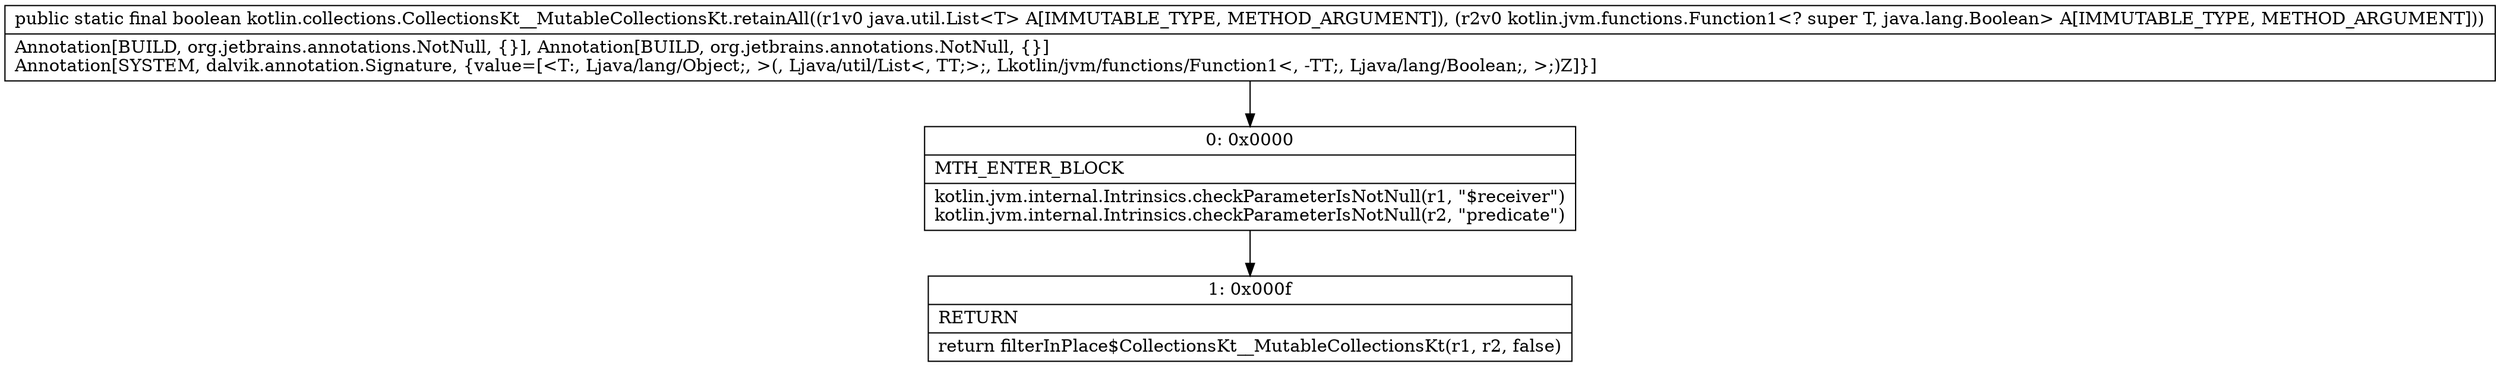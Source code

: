 digraph "CFG forkotlin.collections.CollectionsKt__MutableCollectionsKt.retainAll(Ljava\/util\/List;Lkotlin\/jvm\/functions\/Function1;)Z" {
Node_0 [shape=record,label="{0\:\ 0x0000|MTH_ENTER_BLOCK\l|kotlin.jvm.internal.Intrinsics.checkParameterIsNotNull(r1, \"$receiver\")\lkotlin.jvm.internal.Intrinsics.checkParameterIsNotNull(r2, \"predicate\")\l}"];
Node_1 [shape=record,label="{1\:\ 0x000f|RETURN\l|return filterInPlace$CollectionsKt__MutableCollectionsKt(r1, r2, false)\l}"];
MethodNode[shape=record,label="{public static final boolean kotlin.collections.CollectionsKt__MutableCollectionsKt.retainAll((r1v0 java.util.List\<T\> A[IMMUTABLE_TYPE, METHOD_ARGUMENT]), (r2v0 kotlin.jvm.functions.Function1\<? super T, java.lang.Boolean\> A[IMMUTABLE_TYPE, METHOD_ARGUMENT]))  | Annotation[BUILD, org.jetbrains.annotations.NotNull, \{\}], Annotation[BUILD, org.jetbrains.annotations.NotNull, \{\}]\lAnnotation[SYSTEM, dalvik.annotation.Signature, \{value=[\<T:, Ljava\/lang\/Object;, \>(, Ljava\/util\/List\<, TT;\>;, Lkotlin\/jvm\/functions\/Function1\<, \-TT;, Ljava\/lang\/Boolean;, \>;)Z]\}]\l}"];
MethodNode -> Node_0;
Node_0 -> Node_1;
}

